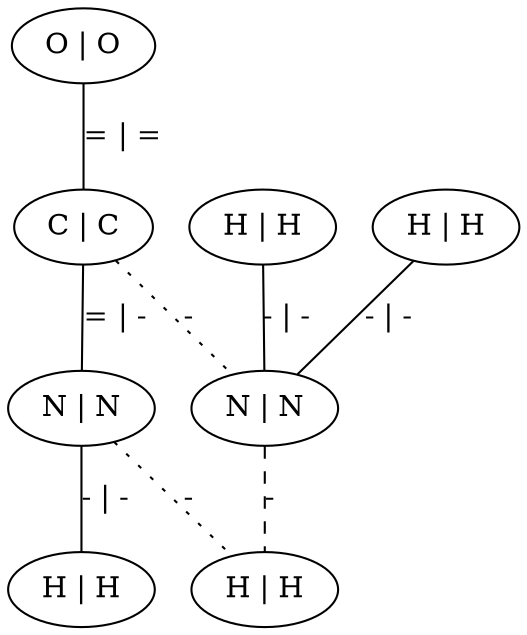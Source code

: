 graph G {
	0 [ label="O | O" ]
	1 [ label="C | C" ]
	2 [ label="N | N" ]
	3 [ label="H | H" ]
	4 [ label="H | H" ]
	5 [ label="H | H" ]
	6 [ label="N | N" ]
	7 [ label="H | H" ]
	0 -- 1 [ label="= | =" ]
	1 -- 2 [ label="= | -" ]
	1 -- 6 [ style=dotted label="-" ]
	2 -- 3 [ label="- | -" ]
	2 -- 7 [ style=dotted label="-" ]
	4 -- 6 [ label="- | -" ]
	5 -- 6 [ label="- | -" ]
	6 -- 7 [ style=dashed label="-" ]
}
